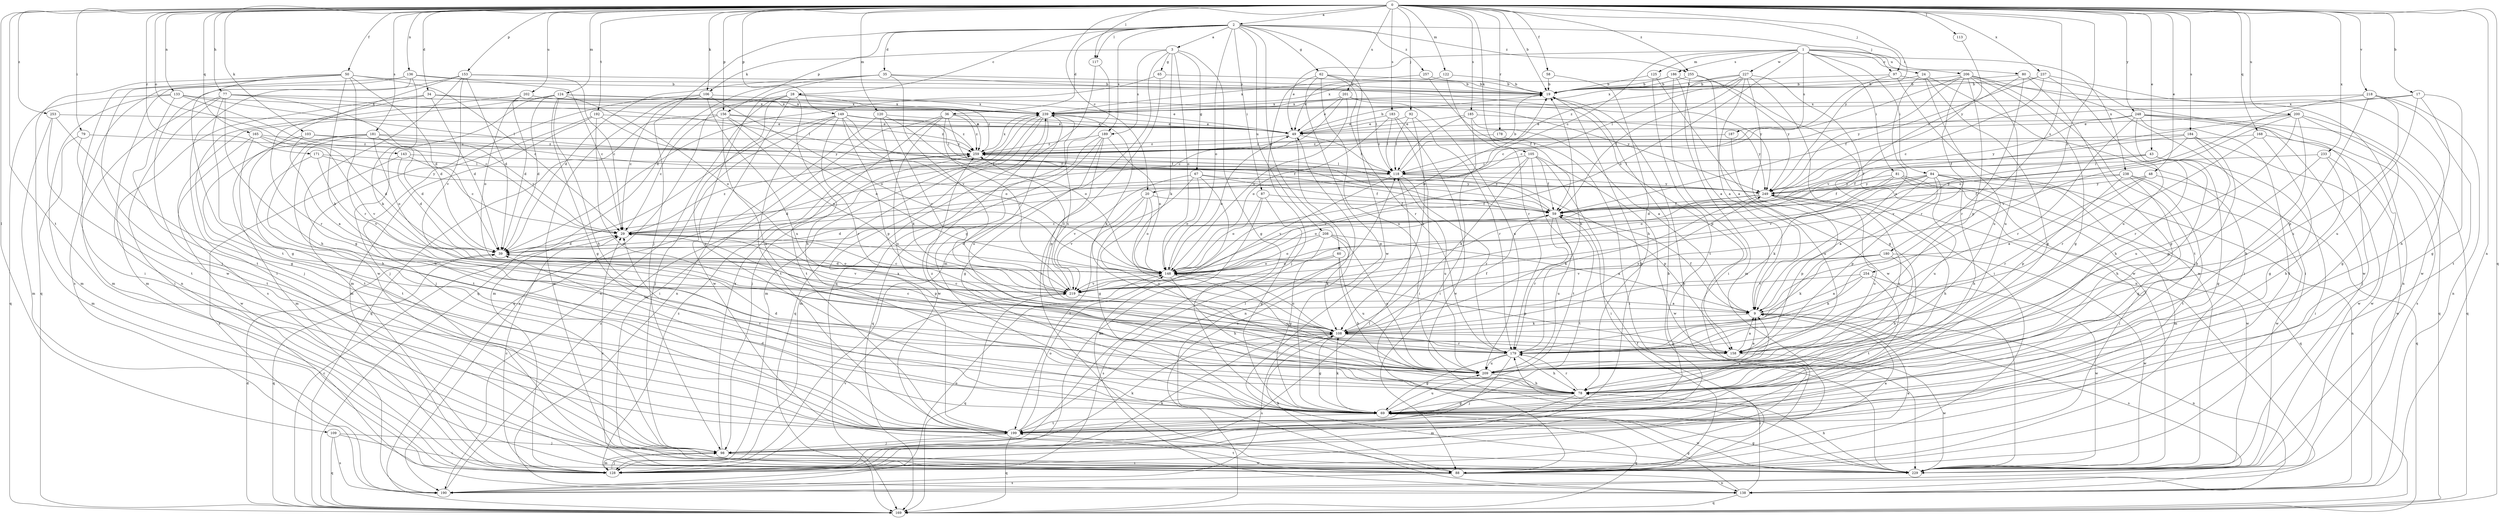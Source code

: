strict digraph  {
0;
1;
2;
3;
9;
17;
19;
20;
24;
28;
29;
34;
35;
36;
39;
43;
48;
49;
50;
58;
59;
60;
62;
65;
67;
69;
77;
78;
79;
80;
81;
84;
87;
88;
92;
97;
98;
103;
105;
106;
108;
109;
113;
117;
118;
120;
122;
124;
125;
128;
133;
136;
138;
143;
148;
149;
153;
156;
158;
165;
168;
169;
171;
178;
179;
180;
181;
183;
184;
185;
186;
187;
189;
190;
192;
199;
200;
201;
202;
206;
208;
209;
218;
219;
227;
229;
233;
237;
238;
239;
248;
249;
253;
254;
255;
257;
259;
0 -> 2  [label=a];
0 -> 17  [label=b];
0 -> 19  [label=b];
0 -> 20  [label=c];
0 -> 34  [label=d];
0 -> 43  [label=e];
0 -> 48  [label=e];
0 -> 50  [label=f];
0 -> 58  [label=f];
0 -> 77  [label=h];
0 -> 79  [label=i];
0 -> 92  [label=j];
0 -> 97  [label=j];
0 -> 103  [label=k];
0 -> 105  [label=k];
0 -> 106  [label=k];
0 -> 109  [label=l];
0 -> 113  [label=l];
0 -> 117  [label=l];
0 -> 120  [label=m];
0 -> 122  [label=m];
0 -> 124  [label=m];
0 -> 133  [label=n];
0 -> 136  [label=n];
0 -> 138  [label=n];
0 -> 143  [label=o];
0 -> 149  [label=p];
0 -> 153  [label=p];
0 -> 156  [label=p];
0 -> 165  [label=q];
0 -> 168  [label=q];
0 -> 169  [label=q];
0 -> 171  [label=r];
0 -> 178  [label=r];
0 -> 180  [label=s];
0 -> 181  [label=s];
0 -> 183  [label=s];
0 -> 184  [label=s];
0 -> 185  [label=s];
0 -> 192  [label=t];
0 -> 199  [label=t];
0 -> 200  [label=u];
0 -> 201  [label=u];
0 -> 202  [label=u];
0 -> 218  [label=v];
0 -> 233  [label=x];
0 -> 237  [label=x];
0 -> 248  [label=y];
0 -> 249  [label=y];
0 -> 253  [label=z];
0 -> 254  [label=z];
0 -> 255  [label=z];
1 -> 20  [label=c];
1 -> 24  [label=c];
1 -> 49  [label=e];
1 -> 80  [label=i];
1 -> 81  [label=i];
1 -> 84  [label=i];
1 -> 125  [label=m];
1 -> 148  [label=o];
1 -> 186  [label=s];
1 -> 187  [label=s];
1 -> 206  [label=u];
1 -> 227  [label=w];
1 -> 238  [label=x];
2 -> 3  [label=a];
2 -> 28  [label=c];
2 -> 35  [label=d];
2 -> 36  [label=d];
2 -> 60  [label=g];
2 -> 62  [label=g];
2 -> 87  [label=i];
2 -> 97  [label=j];
2 -> 98  [label=j];
2 -> 117  [label=l];
2 -> 148  [label=o];
2 -> 156  [label=p];
2 -> 189  [label=s];
2 -> 208  [label=u];
2 -> 229  [label=w];
2 -> 255  [label=z];
2 -> 257  [label=z];
3 -> 65  [label=g];
3 -> 67  [label=g];
3 -> 69  [label=g];
3 -> 106  [label=k];
3 -> 108  [label=k];
3 -> 128  [label=m];
3 -> 148  [label=o];
3 -> 189  [label=s];
9 -> 59  [label=f];
9 -> 108  [label=k];
9 -> 138  [label=n];
9 -> 190  [label=s];
17 -> 69  [label=g];
17 -> 78  [label=h];
17 -> 209  [label=u];
17 -> 239  [label=x];
17 -> 259  [label=z];
19 -> 239  [label=x];
20 -> 59  [label=f];
20 -> 148  [label=o];
20 -> 199  [label=t];
20 -> 209  [label=u];
20 -> 219  [label=v];
24 -> 9  [label=a];
24 -> 19  [label=b];
24 -> 69  [label=g];
24 -> 88  [label=i];
24 -> 209  [label=u];
28 -> 78  [label=h];
28 -> 138  [label=n];
28 -> 169  [label=q];
28 -> 190  [label=s];
28 -> 229  [label=w];
28 -> 239  [label=x];
28 -> 259  [label=z];
29 -> 39  [label=d];
29 -> 158  [label=p];
29 -> 259  [label=z];
34 -> 39  [label=d];
34 -> 128  [label=m];
34 -> 179  [label=r];
34 -> 239  [label=x];
34 -> 259  [label=z];
35 -> 19  [label=b];
35 -> 39  [label=d];
35 -> 69  [label=g];
35 -> 169  [label=q];
35 -> 219  [label=v];
35 -> 249  [label=y];
36 -> 49  [label=e];
36 -> 59  [label=f];
36 -> 88  [label=i];
36 -> 199  [label=t];
36 -> 209  [label=u];
36 -> 219  [label=v];
36 -> 259  [label=z];
39 -> 148  [label=o];
39 -> 169  [label=q];
39 -> 219  [label=v];
43 -> 59  [label=f];
43 -> 69  [label=g];
43 -> 78  [label=h];
43 -> 88  [label=i];
43 -> 118  [label=l];
43 -> 219  [label=v];
48 -> 9  [label=a];
48 -> 169  [label=q];
48 -> 179  [label=r];
48 -> 249  [label=y];
49 -> 19  [label=b];
49 -> 118  [label=l];
49 -> 138  [label=n];
49 -> 259  [label=z];
50 -> 19  [label=b];
50 -> 29  [label=c];
50 -> 39  [label=d];
50 -> 88  [label=i];
50 -> 108  [label=k];
50 -> 169  [label=q];
50 -> 179  [label=r];
50 -> 199  [label=t];
50 -> 229  [label=w];
58 -> 19  [label=b];
58 -> 78  [label=h];
59 -> 29  [label=c];
59 -> 39  [label=d];
59 -> 179  [label=r];
59 -> 199  [label=t];
59 -> 209  [label=u];
59 -> 259  [label=z];
60 -> 78  [label=h];
60 -> 148  [label=o];
60 -> 190  [label=s];
60 -> 209  [label=u];
62 -> 19  [label=b];
62 -> 69  [label=g];
62 -> 98  [label=j];
62 -> 118  [label=l];
62 -> 179  [label=r];
62 -> 209  [label=u];
65 -> 19  [label=b];
65 -> 39  [label=d];
65 -> 88  [label=i];
67 -> 59  [label=f];
67 -> 69  [label=g];
67 -> 138  [label=n];
67 -> 148  [label=o];
67 -> 219  [label=v];
67 -> 249  [label=y];
69 -> 9  [label=a];
69 -> 29  [label=c];
69 -> 108  [label=k];
69 -> 169  [label=q];
69 -> 199  [label=t];
69 -> 209  [label=u];
69 -> 229  [label=w];
77 -> 39  [label=d];
77 -> 69  [label=g];
77 -> 78  [label=h];
77 -> 88  [label=i];
77 -> 118  [label=l];
77 -> 128  [label=m];
77 -> 239  [label=x];
78 -> 69  [label=g];
78 -> 128  [label=m];
78 -> 179  [label=r];
78 -> 259  [label=z];
79 -> 128  [label=m];
79 -> 199  [label=t];
79 -> 259  [label=z];
80 -> 19  [label=b];
80 -> 69  [label=g];
80 -> 179  [label=r];
80 -> 219  [label=v];
80 -> 229  [label=w];
81 -> 59  [label=f];
81 -> 88  [label=i];
81 -> 108  [label=k];
81 -> 169  [label=q];
81 -> 229  [label=w];
81 -> 249  [label=y];
84 -> 9  [label=a];
84 -> 39  [label=d];
84 -> 78  [label=h];
84 -> 128  [label=m];
84 -> 138  [label=n];
84 -> 148  [label=o];
84 -> 158  [label=p];
84 -> 209  [label=u];
84 -> 249  [label=y];
87 -> 59  [label=f];
87 -> 69  [label=g];
87 -> 128  [label=m];
87 -> 148  [label=o];
88 -> 29  [label=c];
88 -> 108  [label=k];
88 -> 138  [label=n];
88 -> 190  [label=s];
88 -> 199  [label=t];
92 -> 49  [label=e];
92 -> 108  [label=k];
92 -> 118  [label=l];
92 -> 179  [label=r];
97 -> 19  [label=b];
97 -> 29  [label=c];
97 -> 138  [label=n];
97 -> 229  [label=w];
98 -> 9  [label=a];
98 -> 19  [label=b];
98 -> 88  [label=i];
98 -> 108  [label=k];
98 -> 128  [label=m];
98 -> 229  [label=w];
98 -> 239  [label=x];
103 -> 9  [label=a];
103 -> 29  [label=c];
103 -> 199  [label=t];
103 -> 259  [label=z];
105 -> 59  [label=f];
105 -> 88  [label=i];
105 -> 108  [label=k];
105 -> 118  [label=l];
105 -> 199  [label=t];
105 -> 219  [label=v];
105 -> 229  [label=w];
106 -> 29  [label=c];
106 -> 128  [label=m];
106 -> 148  [label=o];
106 -> 209  [label=u];
106 -> 229  [label=w];
106 -> 239  [label=x];
108 -> 29  [label=c];
108 -> 59  [label=f];
108 -> 69  [label=g];
108 -> 148  [label=o];
108 -> 158  [label=p];
108 -> 179  [label=r];
108 -> 190  [label=s];
108 -> 239  [label=x];
108 -> 249  [label=y];
109 -> 88  [label=i];
109 -> 98  [label=j];
109 -> 169  [label=q];
109 -> 190  [label=s];
113 -> 249  [label=y];
117 -> 69  [label=g];
117 -> 169  [label=q];
118 -> 19  [label=b];
118 -> 39  [label=d];
118 -> 158  [label=p];
118 -> 179  [label=r];
118 -> 209  [label=u];
118 -> 219  [label=v];
118 -> 249  [label=y];
120 -> 49  [label=e];
120 -> 108  [label=k];
120 -> 148  [label=o];
120 -> 190  [label=s];
120 -> 219  [label=v];
122 -> 19  [label=b];
122 -> 49  [label=e];
122 -> 179  [label=r];
124 -> 39  [label=d];
124 -> 69  [label=g];
124 -> 78  [label=h];
124 -> 98  [label=j];
124 -> 148  [label=o];
124 -> 190  [label=s];
124 -> 239  [label=x];
124 -> 249  [label=y];
125 -> 19  [label=b];
125 -> 199  [label=t];
125 -> 229  [label=w];
128 -> 9  [label=a];
128 -> 19  [label=b];
128 -> 29  [label=c];
128 -> 98  [label=j];
128 -> 108  [label=k];
128 -> 118  [label=l];
128 -> 219  [label=v];
128 -> 259  [label=z];
133 -> 29  [label=c];
133 -> 118  [label=l];
133 -> 128  [label=m];
133 -> 169  [label=q];
133 -> 199  [label=t];
133 -> 239  [label=x];
136 -> 19  [label=b];
136 -> 29  [label=c];
136 -> 98  [label=j];
136 -> 108  [label=k];
136 -> 138  [label=n];
136 -> 190  [label=s];
138 -> 69  [label=g];
138 -> 169  [label=q];
138 -> 179  [label=r];
143 -> 29  [label=c];
143 -> 39  [label=d];
143 -> 118  [label=l];
143 -> 190  [label=s];
148 -> 19  [label=b];
148 -> 39  [label=d];
148 -> 49  [label=e];
148 -> 78  [label=h];
148 -> 158  [label=p];
148 -> 209  [label=u];
148 -> 219  [label=v];
149 -> 49  [label=e];
149 -> 59  [label=f];
149 -> 98  [label=j];
149 -> 118  [label=l];
149 -> 128  [label=m];
149 -> 148  [label=o];
149 -> 158  [label=p];
149 -> 179  [label=r];
149 -> 199  [label=t];
149 -> 259  [label=z];
153 -> 19  [label=b];
153 -> 29  [label=c];
153 -> 39  [label=d];
153 -> 69  [label=g];
153 -> 88  [label=i];
153 -> 219  [label=v];
153 -> 229  [label=w];
156 -> 29  [label=c];
156 -> 49  [label=e];
156 -> 148  [label=o];
156 -> 169  [label=q];
156 -> 209  [label=u];
156 -> 219  [label=v];
156 -> 259  [label=z];
158 -> 9  [label=a];
158 -> 229  [label=w];
165 -> 39  [label=d];
165 -> 78  [label=h];
165 -> 219  [label=v];
165 -> 229  [label=w];
165 -> 259  [label=z];
168 -> 69  [label=g];
168 -> 179  [label=r];
168 -> 229  [label=w];
168 -> 259  [label=z];
169 -> 29  [label=c];
169 -> 39  [label=d];
169 -> 49  [label=e];
171 -> 118  [label=l];
171 -> 199  [label=t];
171 -> 219  [label=v];
171 -> 249  [label=y];
178 -> 88  [label=i];
178 -> 259  [label=z];
179 -> 19  [label=b];
179 -> 29  [label=c];
179 -> 69  [label=g];
179 -> 78  [label=h];
179 -> 98  [label=j];
179 -> 209  [label=u];
180 -> 78  [label=h];
180 -> 108  [label=k];
180 -> 148  [label=o];
180 -> 219  [label=v];
180 -> 229  [label=w];
181 -> 39  [label=d];
181 -> 59  [label=f];
181 -> 78  [label=h];
181 -> 128  [label=m];
181 -> 148  [label=o];
181 -> 199  [label=t];
181 -> 259  [label=z];
183 -> 49  [label=e];
183 -> 88  [label=i];
183 -> 118  [label=l];
183 -> 148  [label=o];
183 -> 229  [label=w];
184 -> 59  [label=f];
184 -> 78  [label=h];
184 -> 209  [label=u];
184 -> 219  [label=v];
184 -> 229  [label=w];
184 -> 259  [label=z];
185 -> 9  [label=a];
185 -> 49  [label=e];
185 -> 88  [label=i];
185 -> 118  [label=l];
185 -> 249  [label=y];
186 -> 9  [label=a];
186 -> 19  [label=b];
186 -> 88  [label=i];
186 -> 138  [label=n];
186 -> 239  [label=x];
187 -> 209  [label=u];
187 -> 259  [label=z];
189 -> 69  [label=g];
189 -> 128  [label=m];
189 -> 148  [label=o];
189 -> 158  [label=p];
189 -> 169  [label=q];
189 -> 259  [label=z];
190 -> 148  [label=o];
190 -> 259  [label=z];
192 -> 49  [label=e];
192 -> 98  [label=j];
192 -> 128  [label=m];
192 -> 209  [label=u];
192 -> 249  [label=y];
199 -> 19  [label=b];
199 -> 39  [label=d];
199 -> 98  [label=j];
199 -> 118  [label=l];
199 -> 148  [label=o];
199 -> 169  [label=q];
199 -> 239  [label=x];
200 -> 49  [label=e];
200 -> 59  [label=f];
200 -> 69  [label=g];
200 -> 78  [label=h];
200 -> 169  [label=q];
200 -> 179  [label=r];
200 -> 219  [label=v];
201 -> 29  [label=c];
201 -> 49  [label=e];
201 -> 148  [label=o];
201 -> 158  [label=p];
201 -> 209  [label=u];
201 -> 239  [label=x];
202 -> 39  [label=d];
202 -> 49  [label=e];
202 -> 98  [label=j];
202 -> 148  [label=o];
202 -> 239  [label=x];
206 -> 19  [label=b];
206 -> 29  [label=c];
206 -> 69  [label=g];
206 -> 88  [label=i];
206 -> 158  [label=p];
206 -> 179  [label=r];
206 -> 199  [label=t];
206 -> 209  [label=u];
206 -> 249  [label=y];
208 -> 9  [label=a];
208 -> 39  [label=d];
208 -> 69  [label=g];
208 -> 108  [label=k];
208 -> 148  [label=o];
208 -> 209  [label=u];
209 -> 9  [label=a];
209 -> 39  [label=d];
209 -> 78  [label=h];
209 -> 249  [label=y];
218 -> 138  [label=n];
218 -> 148  [label=o];
218 -> 158  [label=p];
218 -> 199  [label=t];
218 -> 209  [label=u];
218 -> 239  [label=x];
219 -> 9  [label=a];
219 -> 29  [label=c];
219 -> 169  [label=q];
219 -> 259  [label=z];
227 -> 9  [label=a];
227 -> 19  [label=b];
227 -> 59  [label=f];
227 -> 69  [label=g];
227 -> 88  [label=i];
227 -> 118  [label=l];
227 -> 229  [label=w];
227 -> 239  [label=x];
227 -> 259  [label=z];
229 -> 59  [label=f];
229 -> 69  [label=g];
229 -> 78  [label=h];
233 -> 78  [label=h];
233 -> 118  [label=l];
233 -> 158  [label=p];
233 -> 229  [label=w];
237 -> 19  [label=b];
237 -> 29  [label=c];
237 -> 59  [label=f];
237 -> 209  [label=u];
237 -> 229  [label=w];
238 -> 59  [label=f];
238 -> 69  [label=g];
238 -> 158  [label=p];
238 -> 199  [label=t];
238 -> 229  [label=w];
238 -> 249  [label=y];
239 -> 49  [label=e];
239 -> 98  [label=j];
239 -> 108  [label=k];
239 -> 128  [label=m];
239 -> 169  [label=q];
239 -> 209  [label=u];
239 -> 229  [label=w];
248 -> 49  [label=e];
248 -> 78  [label=h];
248 -> 98  [label=j];
248 -> 169  [label=q];
248 -> 179  [label=r];
248 -> 190  [label=s];
248 -> 199  [label=t];
248 -> 249  [label=y];
249 -> 59  [label=f];
249 -> 78  [label=h];
249 -> 108  [label=k];
249 -> 148  [label=o];
249 -> 158  [label=p];
249 -> 209  [label=u];
253 -> 49  [label=e];
253 -> 69  [label=g];
253 -> 128  [label=m];
253 -> 199  [label=t];
254 -> 9  [label=a];
254 -> 108  [label=k];
254 -> 199  [label=t];
254 -> 219  [label=v];
254 -> 229  [label=w];
255 -> 9  [label=a];
255 -> 19  [label=b];
255 -> 128  [label=m];
255 -> 249  [label=y];
257 -> 19  [label=b];
257 -> 59  [label=f];
257 -> 239  [label=x];
259 -> 118  [label=l];
259 -> 239  [label=x];
}
